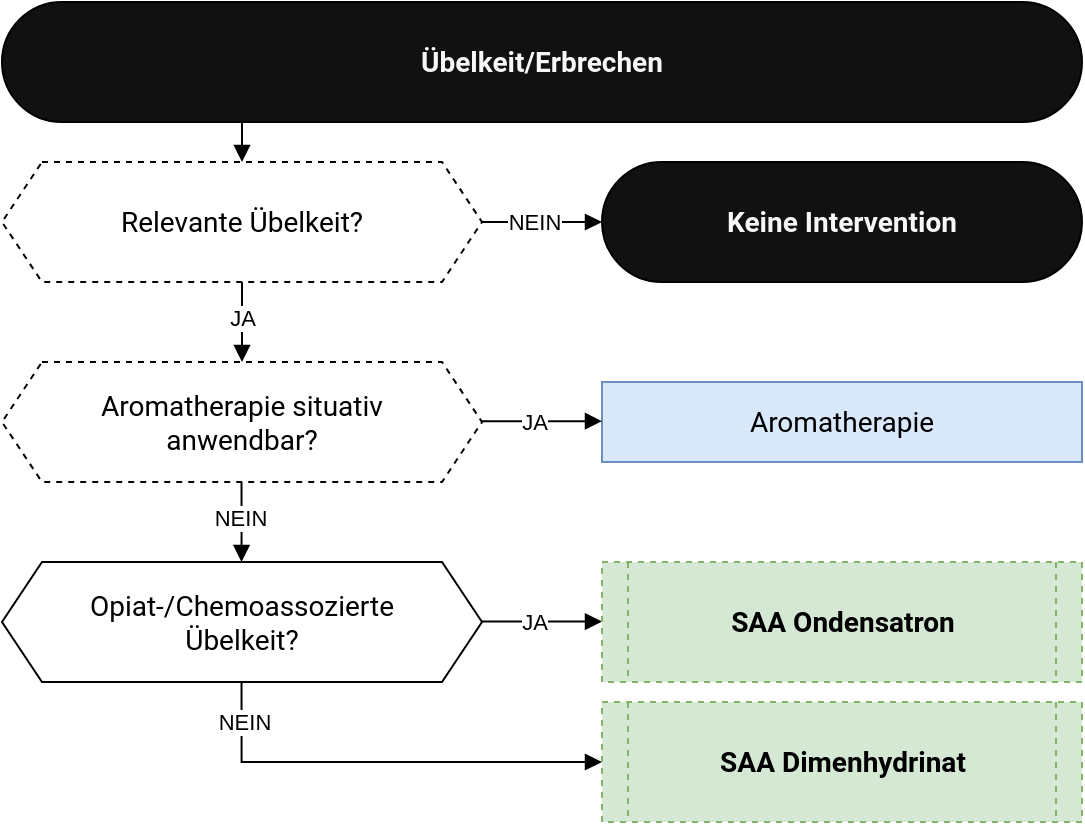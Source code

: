 <mxfile version="28.1.2">
  <diagram name="Seite-1" id="L2w308fRFKuACmfVMeDd">
    <mxGraphModel dx="822" dy="974" grid="1" gridSize="10" guides="1" tooltips="1" connect="1" arrows="1" fold="1" page="1" pageScale="1" pageWidth="540" pageHeight="420" math="0" shadow="0">
      <root>
        <mxCell id="0" />
        <mxCell id="1" parent="0" />
        <mxCell id="bO4cj00JHxBitIa0UD0s-28" style="edgeStyle=orthogonalEdgeStyle;shape=connector;rounded=0;orthogonalLoop=1;jettySize=auto;html=1;strokeColor=default;align=center;verticalAlign=middle;fontFamily=Helvetica;fontSize=11;fontColor=default;labelBackgroundColor=default;endArrow=block;endFill=1;entryX=0.5;entryY=0;entryDx=0;entryDy=0;" parent="1" source="bO4cj00JHxBitIa0UD0s-1" edge="1">
          <mxGeometry relative="1" as="geometry">
            <Array as="points">
              <mxPoint x="120" y="70" />
              <mxPoint x="120" y="70" />
            </Array>
            <mxPoint x="120" y="80.0" as="targetPoint" />
          </mxGeometry>
        </mxCell>
        <mxCell id="bO4cj00JHxBitIa0UD0s-1" value="Übelkeit/Erbrechen" style="rounded=1;whiteSpace=wrap;html=1;arcSize=50;fillColor=#111111;fontColor=#F7F7F7;fontFamily=&quot;Roboto&quot;, &quot;Helvetica Neue&quot;, sans-serif;fontSize=14;fontStyle=1;labelBackgroundColor=none;strokeColor=default;" parent="1" vertex="1">
          <mxGeometry width="540" height="60" as="geometry" />
        </mxCell>
        <mxCell id="bO4cj00JHxBitIa0UD0s-31" style="edgeStyle=orthogonalEdgeStyle;shape=connector;rounded=0;orthogonalLoop=1;jettySize=auto;html=1;strokeColor=default;align=center;verticalAlign=middle;fontFamily=Helvetica;fontSize=11;fontColor=default;labelBackgroundColor=default;endArrow=block;endFill=1;" parent="1" edge="1">
          <mxGeometry relative="1" as="geometry">
            <mxPoint x="240.0" y="110" as="sourcePoint" />
            <mxPoint x="300" y="110" as="targetPoint" />
          </mxGeometry>
        </mxCell>
        <mxCell id="bO4cj00JHxBitIa0UD0s-32" value="NEIN" style="edgeLabel;html=1;align=center;verticalAlign=middle;resizable=0;points=[];fontFamily=Helvetica;fontSize=11;fontColor=default;labelBackgroundColor=default;" parent="bO4cj00JHxBitIa0UD0s-31" vertex="1" connectable="0">
          <mxGeometry x="-0.779" y="-2" relative="1" as="geometry">
            <mxPoint x="19" y="-2" as="offset" />
          </mxGeometry>
        </mxCell>
        <mxCell id="bO4cj00JHxBitIa0UD0s-22" value="Aromatherapie" style="rounded=0;whiteSpace=wrap;html=1;fillColor=#dae8fc;strokeColor=#6c8ebf;fontFamily=&quot;Roboto&quot;, &quot;Helvetica Neue&quot;, sans-serif;fontSize=14;fontColor=default;labelBackgroundColor=none;" parent="1" vertex="1">
          <mxGeometry x="300" y="190.0" width="240" height="40" as="geometry" />
        </mxCell>
        <UserObject label="Relevante Übelkeit?" link="/?action=relevant" id="VgdP7V1OxryVakJov2ZO-2">
          <mxCell style="shape=hexagon;perimeter=hexagonPerimeter2;whiteSpace=wrap;html=1;fixedSize=1;fontSize=14;fontFamily=&quot;Roboto&quot;, &quot;Helvetica Neue&quot;, sans-serif;size=20;dashed=1;fontColor=default;labelBackgroundColor=none;" vertex="1" parent="1">
            <mxGeometry y="80" width="240" height="60" as="geometry" />
          </mxCell>
        </UserObject>
        <mxCell id="VgdP7V1OxryVakJov2ZO-3" value="Keine Intervention" style="rounded=1;whiteSpace=wrap;html=1;arcSize=50;fillColor=#111111;fontColor=#F7F7F7;fontFamily=&quot;Roboto&quot;, &quot;Helvetica Neue&quot;, sans-serif;fontSize=14;fontStyle=1;labelBackgroundColor=none;strokeColor=default;" vertex="1" parent="1">
          <mxGeometry x="300" y="80" width="240" height="60" as="geometry" />
        </mxCell>
        <mxCell id="VgdP7V1OxryVakJov2ZO-4" style="edgeStyle=orthogonalEdgeStyle;shape=connector;rounded=0;orthogonalLoop=1;jettySize=auto;html=1;entryX=0.5;entryY=0;entryDx=0;entryDy=0;strokeColor=default;align=center;verticalAlign=middle;fontFamily=Helvetica;fontSize=11;fontColor=default;labelBackgroundColor=default;endArrow=block;endFill=1;" edge="1" parent="1">
          <mxGeometry relative="1" as="geometry">
            <mxPoint x="120" y="140" as="sourcePoint" />
            <mxPoint x="120" y="180" as="targetPoint" />
            <Array as="points">
              <mxPoint x="120" y="160" />
              <mxPoint x="120" y="160" />
            </Array>
          </mxGeometry>
        </mxCell>
        <mxCell id="VgdP7V1OxryVakJov2ZO-5" value="JA" style="edgeLabel;html=1;align=center;verticalAlign=middle;resizable=0;points=[];fontFamily=Helvetica;fontSize=11;fontColor=default;labelBackgroundColor=default;" vertex="1" connectable="0" parent="VgdP7V1OxryVakJov2ZO-4">
          <mxGeometry x="-0.043" y="1" relative="1" as="geometry">
            <mxPoint x="-1" y="-1" as="offset" />
          </mxGeometry>
        </mxCell>
        <UserObject label="Aromatherapie situativ&lt;br&gt;anwendbar?" link="/?action=situativanw" id="VgdP7V1OxryVakJov2ZO-6">
          <mxCell style="shape=hexagon;perimeter=hexagonPerimeter2;whiteSpace=wrap;html=1;fixedSize=1;fontSize=14;fontFamily=&quot;Roboto&quot;, &quot;Helvetica Neue&quot;, sans-serif;size=20;dashed=1;fontColor=default;labelBackgroundColor=none;" vertex="1" parent="1">
            <mxGeometry y="180" width="240" height="60" as="geometry" />
          </mxCell>
        </UserObject>
        <mxCell id="VgdP7V1OxryVakJov2ZO-9" style="edgeStyle=orthogonalEdgeStyle;shape=connector;rounded=0;orthogonalLoop=1;jettySize=auto;html=1;strokeColor=default;align=center;verticalAlign=middle;fontFamily=Helvetica;fontSize=11;fontColor=default;labelBackgroundColor=default;endArrow=block;endFill=1;" edge="1" parent="1">
          <mxGeometry relative="1" as="geometry">
            <mxPoint x="240" y="209.58" as="sourcePoint" />
            <mxPoint x="300.0" y="209.58" as="targetPoint" />
          </mxGeometry>
        </mxCell>
        <mxCell id="VgdP7V1OxryVakJov2ZO-10" value="JA" style="edgeLabel;html=1;align=center;verticalAlign=middle;resizable=0;points=[];fontFamily=Helvetica;fontSize=11;fontColor=default;labelBackgroundColor=default;" vertex="1" connectable="0" parent="VgdP7V1OxryVakJov2ZO-9">
          <mxGeometry x="-0.779" y="-2" relative="1" as="geometry">
            <mxPoint x="19" y="-2" as="offset" />
          </mxGeometry>
        </mxCell>
        <mxCell id="VgdP7V1OxryVakJov2ZO-12" value="Opiat-/Chemoassozierte&lt;br&gt;Übelkeit?" style="shape=hexagon;perimeter=hexagonPerimeter2;whiteSpace=wrap;html=1;fixedSize=1;fontSize=14;fontFamily=&quot;Roboto&quot;, &quot;Helvetica Neue&quot;, sans-serif;size=20;fontColor=default;labelBackgroundColor=none;" vertex="1" parent="1">
          <mxGeometry y="280.0" width="240" height="60" as="geometry" />
        </mxCell>
        <mxCell id="VgdP7V1OxryVakJov2ZO-14" style="edgeStyle=orthogonalEdgeStyle;shape=connector;rounded=0;orthogonalLoop=1;jettySize=auto;html=1;entryX=0.5;entryY=0;entryDx=0;entryDy=0;strokeColor=default;align=center;verticalAlign=middle;fontFamily=Helvetica;fontSize=11;fontColor=default;labelBackgroundColor=default;endArrow=block;endFill=1;" edge="1" parent="1">
          <mxGeometry relative="1" as="geometry">
            <mxPoint x="119.75" y="240" as="sourcePoint" />
            <mxPoint x="119.75" y="280" as="targetPoint" />
            <Array as="points">
              <mxPoint x="120" y="260" />
              <mxPoint x="120" y="260" />
            </Array>
          </mxGeometry>
        </mxCell>
        <mxCell id="VgdP7V1OxryVakJov2ZO-15" value="NEIN" style="edgeLabel;html=1;align=center;verticalAlign=middle;resizable=0;points=[];fontFamily=Helvetica;fontSize=11;fontColor=default;labelBackgroundColor=default;" vertex="1" connectable="0" parent="VgdP7V1OxryVakJov2ZO-14">
          <mxGeometry x="-0.043" y="1" relative="1" as="geometry">
            <mxPoint x="-2" y="-1" as="offset" />
          </mxGeometry>
        </mxCell>
        <mxCell id="VgdP7V1OxryVakJov2ZO-17" style="edgeStyle=orthogonalEdgeStyle;shape=connector;rounded=0;orthogonalLoop=1;jettySize=auto;html=1;strokeColor=default;align=center;verticalAlign=middle;fontFamily=Helvetica;fontSize=11;fontColor=default;labelBackgroundColor=default;endArrow=block;endFill=1;" edge="1" parent="1">
          <mxGeometry relative="1" as="geometry">
            <mxPoint x="240" y="309.76" as="sourcePoint" />
            <mxPoint x="300.0" y="309.76" as="targetPoint" />
          </mxGeometry>
        </mxCell>
        <mxCell id="VgdP7V1OxryVakJov2ZO-18" value="JA" style="edgeLabel;html=1;align=center;verticalAlign=middle;resizable=0;points=[];fontFamily=Helvetica;fontSize=11;fontColor=default;labelBackgroundColor=default;" vertex="1" connectable="0" parent="VgdP7V1OxryVakJov2ZO-17">
          <mxGeometry x="-0.779" y="-2" relative="1" as="geometry">
            <mxPoint x="19" y="-2" as="offset" />
          </mxGeometry>
        </mxCell>
        <mxCell id="VgdP7V1OxryVakJov2ZO-19" style="edgeStyle=orthogonalEdgeStyle;shape=connector;rounded=0;orthogonalLoop=1;jettySize=auto;html=1;entryX=0;entryY=0.5;entryDx=0;entryDy=0;strokeColor=default;align=center;verticalAlign=middle;fontFamily=Helvetica;fontSize=11;fontColor=default;labelBackgroundColor=default;endArrow=block;endFill=1;" edge="1" parent="1" target="VgdP7V1OxryVakJov2ZO-22">
          <mxGeometry relative="1" as="geometry">
            <mxPoint x="119.76" y="340" as="sourcePoint" />
            <mxPoint x="119.76" y="380" as="targetPoint" />
            <Array as="points">
              <mxPoint x="120" y="380" />
            </Array>
          </mxGeometry>
        </mxCell>
        <mxCell id="VgdP7V1OxryVakJov2ZO-20" value="NEIN" style="edgeLabel;html=1;align=center;verticalAlign=middle;resizable=0;points=[];fontFamily=Helvetica;fontSize=11;fontColor=default;labelBackgroundColor=default;" vertex="1" connectable="0" parent="VgdP7V1OxryVakJov2ZO-19">
          <mxGeometry x="-0.043" y="1" relative="1" as="geometry">
            <mxPoint x="-65" y="-19" as="offset" />
          </mxGeometry>
        </mxCell>
        <UserObject label="SAA Ondensatron" link="/tabs/meds/ondensatron" id="VgdP7V1OxryVakJov2ZO-21">
          <mxCell style="shape=process;whiteSpace=wrap;html=1;backgroundOutline=1;size=0.056;fillColor=#d5e8d4;strokeColor=#82b366;fontFamily=&quot;Roboto&quot;, &quot;Helvetica Neue&quot;, sans-serif;fontStyle=1;fontSize=14;textShadow=0;dashed=1;fontColor=default;labelBackgroundColor=none;" vertex="1" parent="1">
            <mxGeometry x="300" y="280.0" width="240" height="60" as="geometry" />
          </mxCell>
        </UserObject>
        <UserObject label="SAA Dimenhydrinat" link="/tabs/meds/dimenhydrinat" id="VgdP7V1OxryVakJov2ZO-22">
          <mxCell style="shape=process;whiteSpace=wrap;html=1;backgroundOutline=1;size=0.056;fillColor=#d5e8d4;strokeColor=#82b366;fontFamily=&quot;Roboto&quot;, &quot;Helvetica Neue&quot;, sans-serif;fontStyle=1;fontSize=14;textShadow=0;dashed=1;fontColor=default;labelBackgroundColor=none;" vertex="1" parent="1">
            <mxGeometry x="300" y="350" width="240" height="60" as="geometry" />
          </mxCell>
        </UserObject>
      </root>
    </mxGraphModel>
  </diagram>
</mxfile>
